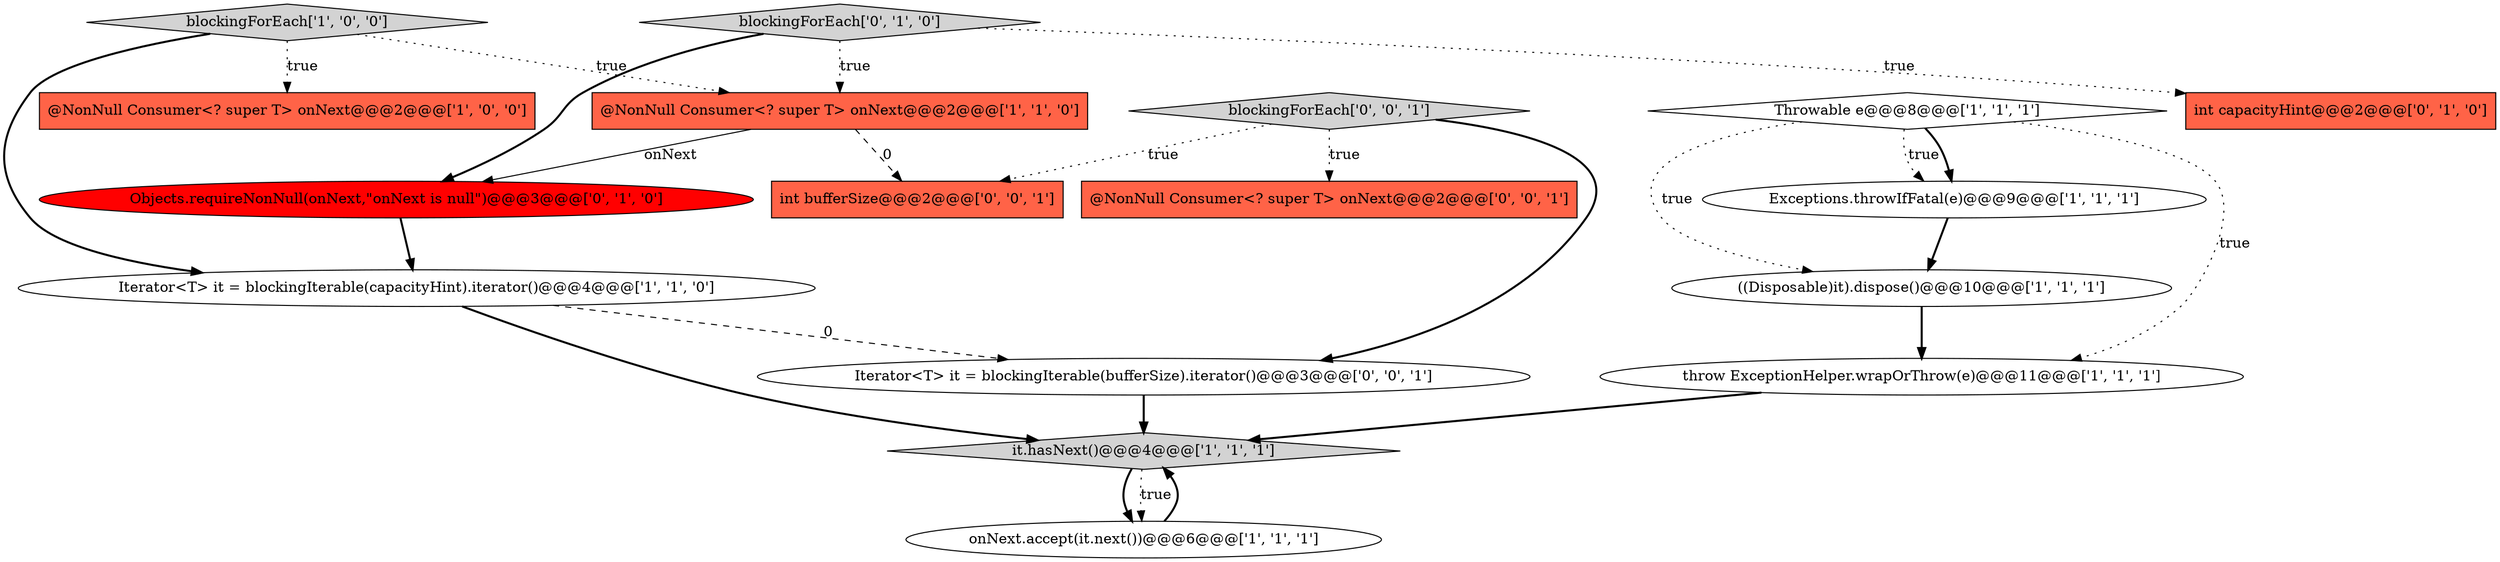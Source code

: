 digraph {
4 [style = filled, label = "blockingForEach['1', '0', '0']", fillcolor = lightgray, shape = diamond image = "AAA0AAABBB1BBB"];
13 [style = filled, label = "@NonNull Consumer<? super T> onNext@@@2@@@['0', '0', '1']", fillcolor = tomato, shape = box image = "AAA0AAABBB3BBB"];
7 [style = filled, label = "Throwable e@@@8@@@['1', '1', '1']", fillcolor = white, shape = diamond image = "AAA0AAABBB1BBB"];
0 [style = filled, label = "it.hasNext()@@@4@@@['1', '1', '1']", fillcolor = lightgray, shape = diamond image = "AAA0AAABBB1BBB"];
6 [style = filled, label = "Exceptions.throwIfFatal(e)@@@9@@@['1', '1', '1']", fillcolor = white, shape = ellipse image = "AAA0AAABBB1BBB"];
9 [style = filled, label = "@NonNull Consumer<? super T> onNext@@@2@@@['1', '1', '0']", fillcolor = tomato, shape = box image = "AAA0AAABBB1BBB"];
11 [style = filled, label = "int capacityHint@@@2@@@['0', '1', '0']", fillcolor = tomato, shape = box image = "AAA0AAABBB2BBB"];
14 [style = filled, label = "blockingForEach['0', '0', '1']", fillcolor = lightgray, shape = diamond image = "AAA0AAABBB3BBB"];
15 [style = filled, label = "Iterator<T> it = blockingIterable(bufferSize).iterator()@@@3@@@['0', '0', '1']", fillcolor = white, shape = ellipse image = "AAA0AAABBB3BBB"];
1 [style = filled, label = "((Disposable)it).dispose()@@@10@@@['1', '1', '1']", fillcolor = white, shape = ellipse image = "AAA0AAABBB1BBB"];
10 [style = filled, label = "Objects.requireNonNull(onNext,\"onNext is null\")@@@3@@@['0', '1', '0']", fillcolor = red, shape = ellipse image = "AAA1AAABBB2BBB"];
12 [style = filled, label = "blockingForEach['0', '1', '0']", fillcolor = lightgray, shape = diamond image = "AAA0AAABBB2BBB"];
3 [style = filled, label = "Iterator<T> it = blockingIterable(capacityHint).iterator()@@@4@@@['1', '1', '0']", fillcolor = white, shape = ellipse image = "AAA0AAABBB1BBB"];
5 [style = filled, label = "@NonNull Consumer<? super T> onNext@@@2@@@['1', '0', '0']", fillcolor = tomato, shape = box image = "AAA0AAABBB1BBB"];
16 [style = filled, label = "int bufferSize@@@2@@@['0', '0', '1']", fillcolor = tomato, shape = box image = "AAA0AAABBB3BBB"];
2 [style = filled, label = "onNext.accept(it.next())@@@6@@@['1', '1', '1']", fillcolor = white, shape = ellipse image = "AAA0AAABBB1BBB"];
8 [style = filled, label = "throw ExceptionHelper.wrapOrThrow(e)@@@11@@@['1', '1', '1']", fillcolor = white, shape = ellipse image = "AAA0AAABBB1BBB"];
4->5 [style = dotted, label="true"];
4->3 [style = bold, label=""];
7->6 [style = dotted, label="true"];
9->16 [style = dashed, label="0"];
1->8 [style = bold, label=""];
0->2 [style = bold, label=""];
10->3 [style = bold, label=""];
14->13 [style = dotted, label="true"];
3->0 [style = bold, label=""];
12->11 [style = dotted, label="true"];
8->0 [style = bold, label=""];
14->16 [style = dotted, label="true"];
6->1 [style = bold, label=""];
2->0 [style = bold, label=""];
12->10 [style = bold, label=""];
9->10 [style = solid, label="onNext"];
15->0 [style = bold, label=""];
7->6 [style = bold, label=""];
3->15 [style = dashed, label="0"];
14->15 [style = bold, label=""];
0->2 [style = dotted, label="true"];
4->9 [style = dotted, label="true"];
7->1 [style = dotted, label="true"];
7->8 [style = dotted, label="true"];
12->9 [style = dotted, label="true"];
}
